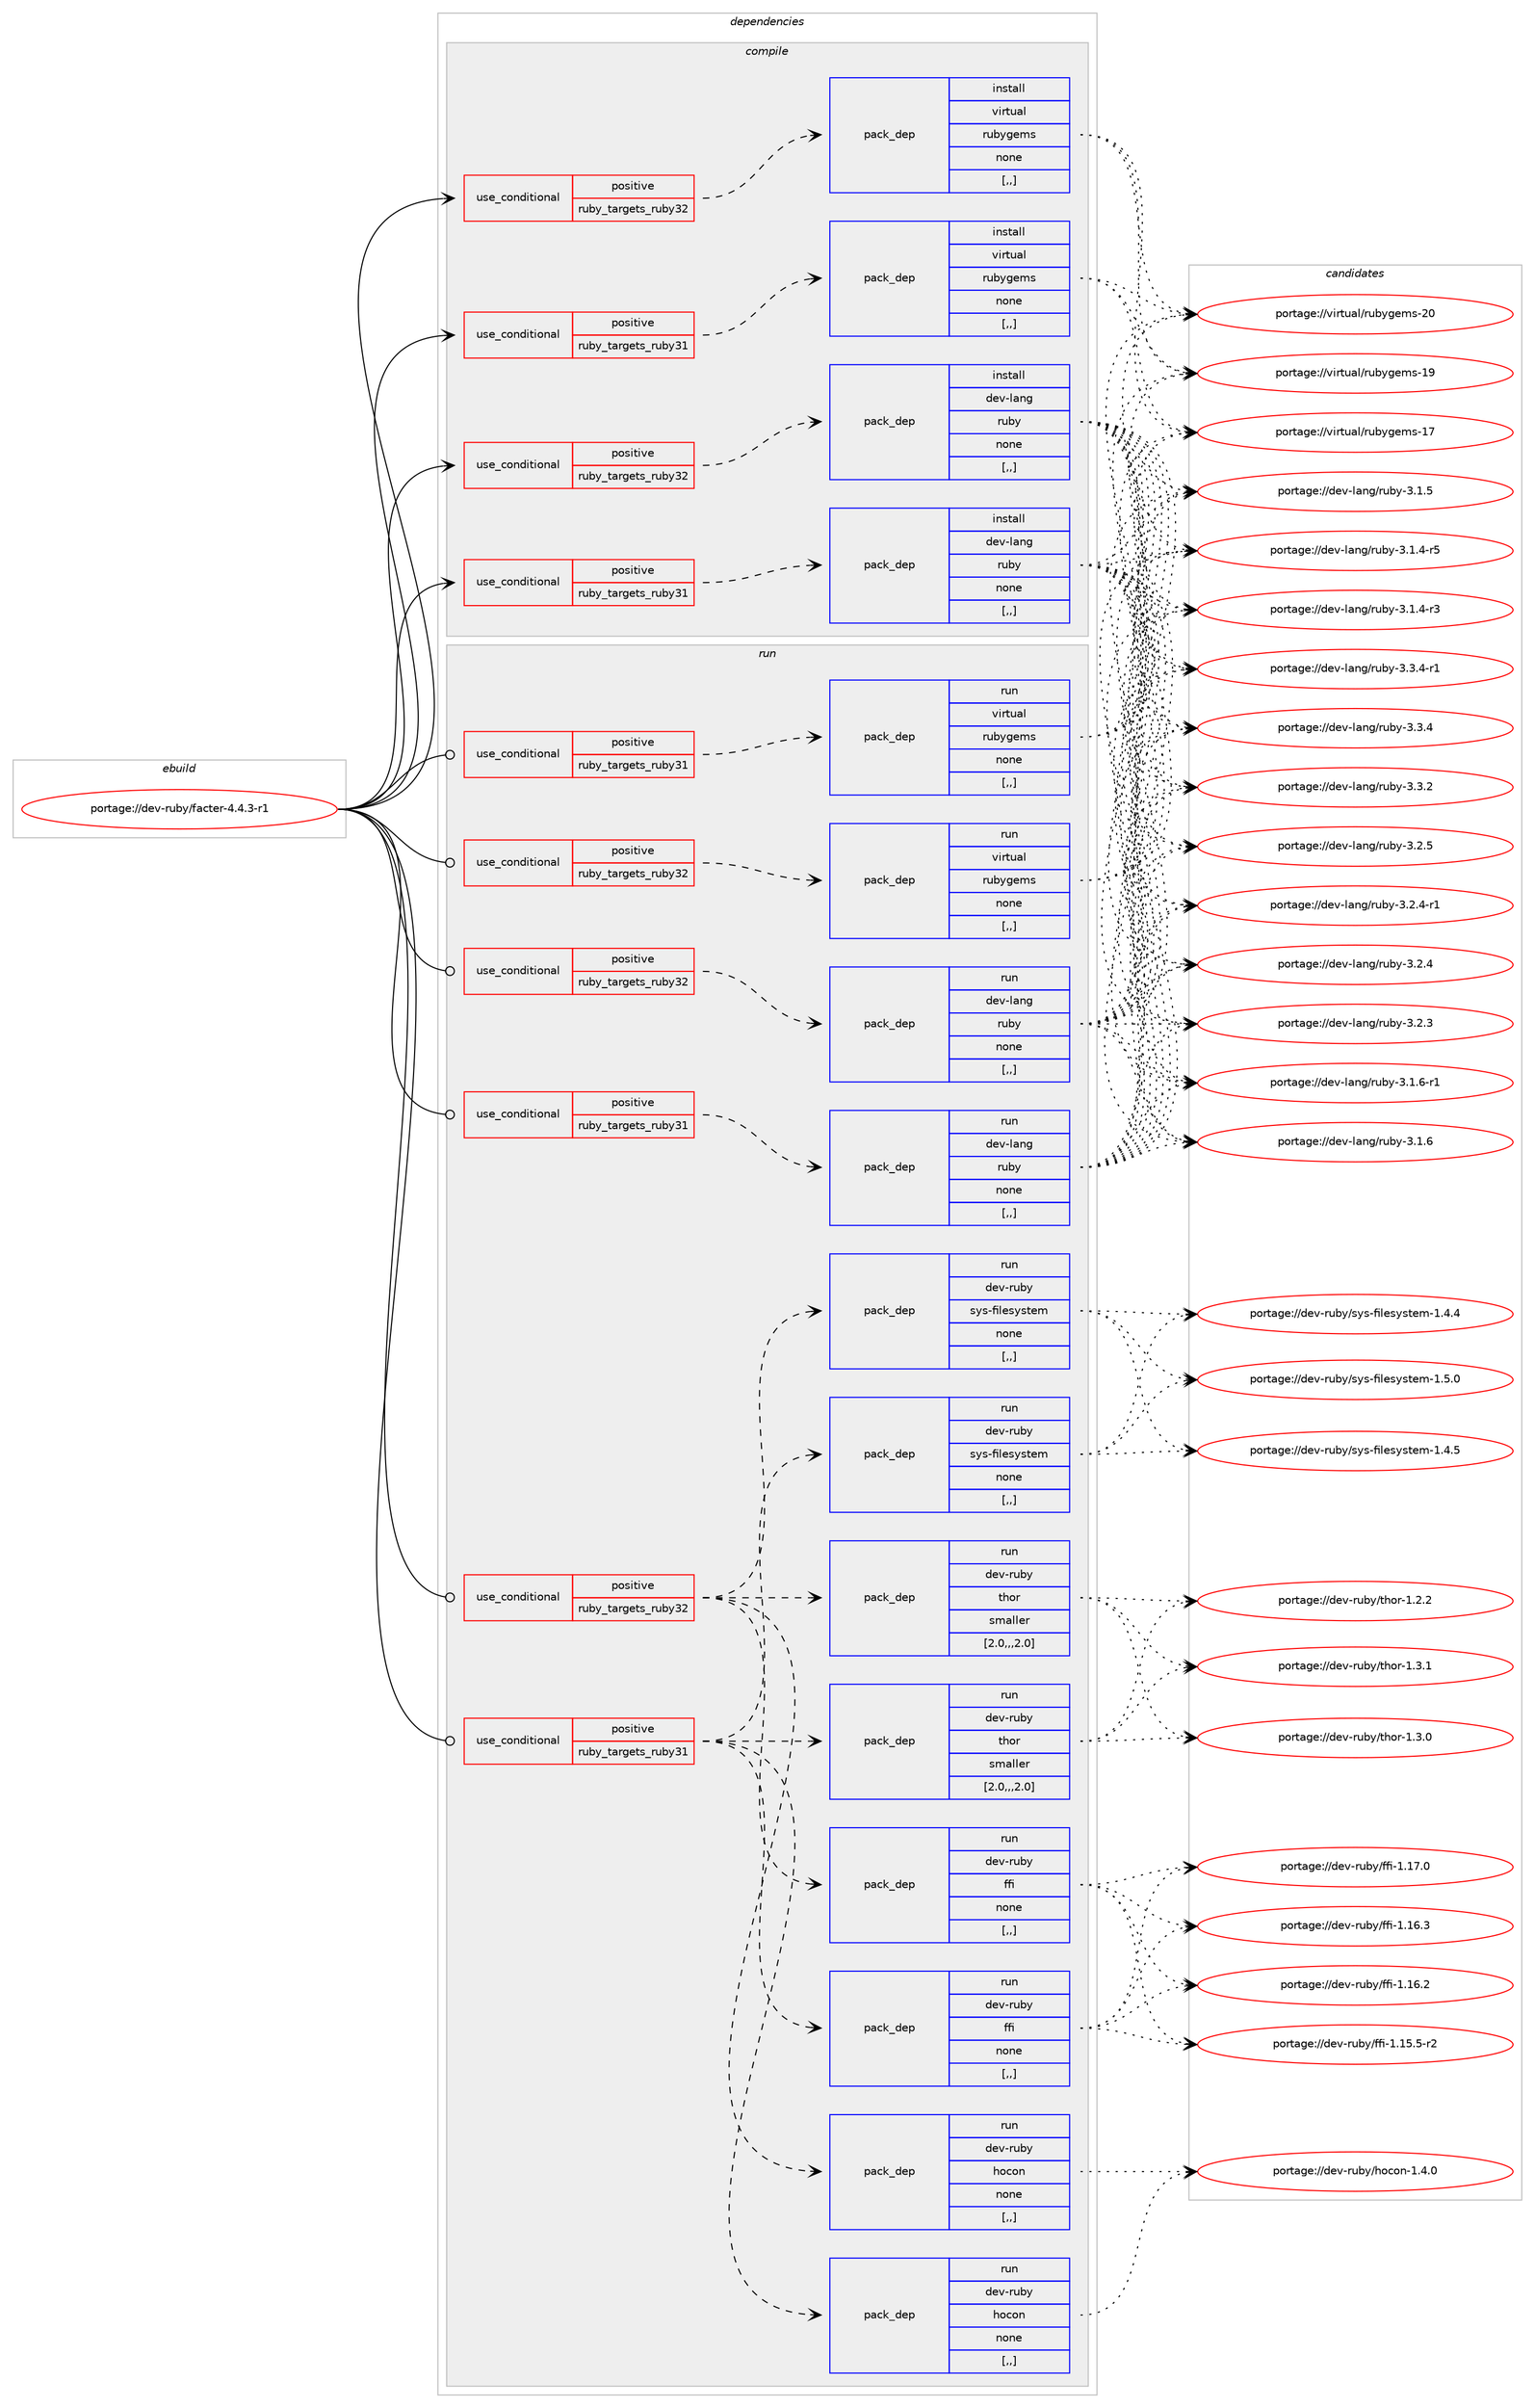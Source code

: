 digraph prolog {

# *************
# Graph options
# *************

newrank=true;
concentrate=true;
compound=true;
graph [rankdir=LR,fontname=Helvetica,fontsize=10,ranksep=1.5];#, ranksep=2.5, nodesep=0.2];
edge  [arrowhead=vee];
node  [fontname=Helvetica,fontsize=10];

# **********
# The ebuild
# **********

subgraph cluster_leftcol {
color=gray;
label=<<i>ebuild</i>>;
id [label="portage://dev-ruby/facter-4.4.3-r1", color=red, width=4, href="../dev-ruby/facter-4.4.3-r1.svg"];
}

# ****************
# The dependencies
# ****************

subgraph cluster_midcol {
color=gray;
label=<<i>dependencies</i>>;
subgraph cluster_compile {
fillcolor="#eeeeee";
style=filled;
label=<<i>compile</i>>;
subgraph cond47420 {
dependency183093 [label=<<TABLE BORDER="0" CELLBORDER="1" CELLSPACING="0" CELLPADDING="4"><TR><TD ROWSPAN="3" CELLPADDING="10">use_conditional</TD></TR><TR><TD>positive</TD></TR><TR><TD>ruby_targets_ruby31</TD></TR></TABLE>>, shape=none, color=red];
subgraph pack134359 {
dependency183094 [label=<<TABLE BORDER="0" CELLBORDER="1" CELLSPACING="0" CELLPADDING="4" WIDTH="220"><TR><TD ROWSPAN="6" CELLPADDING="30">pack_dep</TD></TR><TR><TD WIDTH="110">install</TD></TR><TR><TD>dev-lang</TD></TR><TR><TD>ruby</TD></TR><TR><TD>none</TD></TR><TR><TD>[,,]</TD></TR></TABLE>>, shape=none, color=blue];
}
dependency183093:e -> dependency183094:w [weight=20,style="dashed",arrowhead="vee"];
}
id:e -> dependency183093:w [weight=20,style="solid",arrowhead="vee"];
subgraph cond47421 {
dependency183095 [label=<<TABLE BORDER="0" CELLBORDER="1" CELLSPACING="0" CELLPADDING="4"><TR><TD ROWSPAN="3" CELLPADDING="10">use_conditional</TD></TR><TR><TD>positive</TD></TR><TR><TD>ruby_targets_ruby31</TD></TR></TABLE>>, shape=none, color=red];
subgraph pack134360 {
dependency183096 [label=<<TABLE BORDER="0" CELLBORDER="1" CELLSPACING="0" CELLPADDING="4" WIDTH="220"><TR><TD ROWSPAN="6" CELLPADDING="30">pack_dep</TD></TR><TR><TD WIDTH="110">install</TD></TR><TR><TD>virtual</TD></TR><TR><TD>rubygems</TD></TR><TR><TD>none</TD></TR><TR><TD>[,,]</TD></TR></TABLE>>, shape=none, color=blue];
}
dependency183095:e -> dependency183096:w [weight=20,style="dashed",arrowhead="vee"];
}
id:e -> dependency183095:w [weight=20,style="solid",arrowhead="vee"];
subgraph cond47422 {
dependency183097 [label=<<TABLE BORDER="0" CELLBORDER="1" CELLSPACING="0" CELLPADDING="4"><TR><TD ROWSPAN="3" CELLPADDING="10">use_conditional</TD></TR><TR><TD>positive</TD></TR><TR><TD>ruby_targets_ruby32</TD></TR></TABLE>>, shape=none, color=red];
subgraph pack134361 {
dependency183098 [label=<<TABLE BORDER="0" CELLBORDER="1" CELLSPACING="0" CELLPADDING="4" WIDTH="220"><TR><TD ROWSPAN="6" CELLPADDING="30">pack_dep</TD></TR><TR><TD WIDTH="110">install</TD></TR><TR><TD>dev-lang</TD></TR><TR><TD>ruby</TD></TR><TR><TD>none</TD></TR><TR><TD>[,,]</TD></TR></TABLE>>, shape=none, color=blue];
}
dependency183097:e -> dependency183098:w [weight=20,style="dashed",arrowhead="vee"];
}
id:e -> dependency183097:w [weight=20,style="solid",arrowhead="vee"];
subgraph cond47423 {
dependency183099 [label=<<TABLE BORDER="0" CELLBORDER="1" CELLSPACING="0" CELLPADDING="4"><TR><TD ROWSPAN="3" CELLPADDING="10">use_conditional</TD></TR><TR><TD>positive</TD></TR><TR><TD>ruby_targets_ruby32</TD></TR></TABLE>>, shape=none, color=red];
subgraph pack134362 {
dependency183100 [label=<<TABLE BORDER="0" CELLBORDER="1" CELLSPACING="0" CELLPADDING="4" WIDTH="220"><TR><TD ROWSPAN="6" CELLPADDING="30">pack_dep</TD></TR><TR><TD WIDTH="110">install</TD></TR><TR><TD>virtual</TD></TR><TR><TD>rubygems</TD></TR><TR><TD>none</TD></TR><TR><TD>[,,]</TD></TR></TABLE>>, shape=none, color=blue];
}
dependency183099:e -> dependency183100:w [weight=20,style="dashed",arrowhead="vee"];
}
id:e -> dependency183099:w [weight=20,style="solid",arrowhead="vee"];
}
subgraph cluster_compileandrun {
fillcolor="#eeeeee";
style=filled;
label=<<i>compile and run</i>>;
}
subgraph cluster_run {
fillcolor="#eeeeee";
style=filled;
label=<<i>run</i>>;
subgraph cond47424 {
dependency183101 [label=<<TABLE BORDER="0" CELLBORDER="1" CELLSPACING="0" CELLPADDING="4"><TR><TD ROWSPAN="3" CELLPADDING="10">use_conditional</TD></TR><TR><TD>positive</TD></TR><TR><TD>ruby_targets_ruby31</TD></TR></TABLE>>, shape=none, color=red];
subgraph pack134363 {
dependency183102 [label=<<TABLE BORDER="0" CELLBORDER="1" CELLSPACING="0" CELLPADDING="4" WIDTH="220"><TR><TD ROWSPAN="6" CELLPADDING="30">pack_dep</TD></TR><TR><TD WIDTH="110">run</TD></TR><TR><TD>dev-lang</TD></TR><TR><TD>ruby</TD></TR><TR><TD>none</TD></TR><TR><TD>[,,]</TD></TR></TABLE>>, shape=none, color=blue];
}
dependency183101:e -> dependency183102:w [weight=20,style="dashed",arrowhead="vee"];
}
id:e -> dependency183101:w [weight=20,style="solid",arrowhead="odot"];
subgraph cond47425 {
dependency183103 [label=<<TABLE BORDER="0" CELLBORDER="1" CELLSPACING="0" CELLPADDING="4"><TR><TD ROWSPAN="3" CELLPADDING="10">use_conditional</TD></TR><TR><TD>positive</TD></TR><TR><TD>ruby_targets_ruby31</TD></TR></TABLE>>, shape=none, color=red];
subgraph pack134364 {
dependency183104 [label=<<TABLE BORDER="0" CELLBORDER="1" CELLSPACING="0" CELLPADDING="4" WIDTH="220"><TR><TD ROWSPAN="6" CELLPADDING="30">pack_dep</TD></TR><TR><TD WIDTH="110">run</TD></TR><TR><TD>dev-ruby</TD></TR><TR><TD>hocon</TD></TR><TR><TD>none</TD></TR><TR><TD>[,,]</TD></TR></TABLE>>, shape=none, color=blue];
}
dependency183103:e -> dependency183104:w [weight=20,style="dashed",arrowhead="vee"];
subgraph pack134365 {
dependency183105 [label=<<TABLE BORDER="0" CELLBORDER="1" CELLSPACING="0" CELLPADDING="4" WIDTH="220"><TR><TD ROWSPAN="6" CELLPADDING="30">pack_dep</TD></TR><TR><TD WIDTH="110">run</TD></TR><TR><TD>dev-ruby</TD></TR><TR><TD>thor</TD></TR><TR><TD>smaller</TD></TR><TR><TD>[2.0,,,2.0]</TD></TR></TABLE>>, shape=none, color=blue];
}
dependency183103:e -> dependency183105:w [weight=20,style="dashed",arrowhead="vee"];
subgraph pack134366 {
dependency183106 [label=<<TABLE BORDER="0" CELLBORDER="1" CELLSPACING="0" CELLPADDING="4" WIDTH="220"><TR><TD ROWSPAN="6" CELLPADDING="30">pack_dep</TD></TR><TR><TD WIDTH="110">run</TD></TR><TR><TD>dev-ruby</TD></TR><TR><TD>ffi</TD></TR><TR><TD>none</TD></TR><TR><TD>[,,]</TD></TR></TABLE>>, shape=none, color=blue];
}
dependency183103:e -> dependency183106:w [weight=20,style="dashed",arrowhead="vee"];
subgraph pack134367 {
dependency183107 [label=<<TABLE BORDER="0" CELLBORDER="1" CELLSPACING="0" CELLPADDING="4" WIDTH="220"><TR><TD ROWSPAN="6" CELLPADDING="30">pack_dep</TD></TR><TR><TD WIDTH="110">run</TD></TR><TR><TD>dev-ruby</TD></TR><TR><TD>sys-filesystem</TD></TR><TR><TD>none</TD></TR><TR><TD>[,,]</TD></TR></TABLE>>, shape=none, color=blue];
}
dependency183103:e -> dependency183107:w [weight=20,style="dashed",arrowhead="vee"];
}
id:e -> dependency183103:w [weight=20,style="solid",arrowhead="odot"];
subgraph cond47426 {
dependency183108 [label=<<TABLE BORDER="0" CELLBORDER="1" CELLSPACING="0" CELLPADDING="4"><TR><TD ROWSPAN="3" CELLPADDING="10">use_conditional</TD></TR><TR><TD>positive</TD></TR><TR><TD>ruby_targets_ruby31</TD></TR></TABLE>>, shape=none, color=red];
subgraph pack134368 {
dependency183109 [label=<<TABLE BORDER="0" CELLBORDER="1" CELLSPACING="0" CELLPADDING="4" WIDTH="220"><TR><TD ROWSPAN="6" CELLPADDING="30">pack_dep</TD></TR><TR><TD WIDTH="110">run</TD></TR><TR><TD>virtual</TD></TR><TR><TD>rubygems</TD></TR><TR><TD>none</TD></TR><TR><TD>[,,]</TD></TR></TABLE>>, shape=none, color=blue];
}
dependency183108:e -> dependency183109:w [weight=20,style="dashed",arrowhead="vee"];
}
id:e -> dependency183108:w [weight=20,style="solid",arrowhead="odot"];
subgraph cond47427 {
dependency183110 [label=<<TABLE BORDER="0" CELLBORDER="1" CELLSPACING="0" CELLPADDING="4"><TR><TD ROWSPAN="3" CELLPADDING="10">use_conditional</TD></TR><TR><TD>positive</TD></TR><TR><TD>ruby_targets_ruby32</TD></TR></TABLE>>, shape=none, color=red];
subgraph pack134369 {
dependency183111 [label=<<TABLE BORDER="0" CELLBORDER="1" CELLSPACING="0" CELLPADDING="4" WIDTH="220"><TR><TD ROWSPAN="6" CELLPADDING="30">pack_dep</TD></TR><TR><TD WIDTH="110">run</TD></TR><TR><TD>dev-lang</TD></TR><TR><TD>ruby</TD></TR><TR><TD>none</TD></TR><TR><TD>[,,]</TD></TR></TABLE>>, shape=none, color=blue];
}
dependency183110:e -> dependency183111:w [weight=20,style="dashed",arrowhead="vee"];
}
id:e -> dependency183110:w [weight=20,style="solid",arrowhead="odot"];
subgraph cond47428 {
dependency183112 [label=<<TABLE BORDER="0" CELLBORDER="1" CELLSPACING="0" CELLPADDING="4"><TR><TD ROWSPAN="3" CELLPADDING="10">use_conditional</TD></TR><TR><TD>positive</TD></TR><TR><TD>ruby_targets_ruby32</TD></TR></TABLE>>, shape=none, color=red];
subgraph pack134370 {
dependency183113 [label=<<TABLE BORDER="0" CELLBORDER="1" CELLSPACING="0" CELLPADDING="4" WIDTH="220"><TR><TD ROWSPAN="6" CELLPADDING="30">pack_dep</TD></TR><TR><TD WIDTH="110">run</TD></TR><TR><TD>dev-ruby</TD></TR><TR><TD>hocon</TD></TR><TR><TD>none</TD></TR><TR><TD>[,,]</TD></TR></TABLE>>, shape=none, color=blue];
}
dependency183112:e -> dependency183113:w [weight=20,style="dashed",arrowhead="vee"];
subgraph pack134371 {
dependency183114 [label=<<TABLE BORDER="0" CELLBORDER="1" CELLSPACING="0" CELLPADDING="4" WIDTH="220"><TR><TD ROWSPAN="6" CELLPADDING="30">pack_dep</TD></TR><TR><TD WIDTH="110">run</TD></TR><TR><TD>dev-ruby</TD></TR><TR><TD>thor</TD></TR><TR><TD>smaller</TD></TR><TR><TD>[2.0,,,2.0]</TD></TR></TABLE>>, shape=none, color=blue];
}
dependency183112:e -> dependency183114:w [weight=20,style="dashed",arrowhead="vee"];
subgraph pack134372 {
dependency183115 [label=<<TABLE BORDER="0" CELLBORDER="1" CELLSPACING="0" CELLPADDING="4" WIDTH="220"><TR><TD ROWSPAN="6" CELLPADDING="30">pack_dep</TD></TR><TR><TD WIDTH="110">run</TD></TR><TR><TD>dev-ruby</TD></TR><TR><TD>ffi</TD></TR><TR><TD>none</TD></TR><TR><TD>[,,]</TD></TR></TABLE>>, shape=none, color=blue];
}
dependency183112:e -> dependency183115:w [weight=20,style="dashed",arrowhead="vee"];
subgraph pack134373 {
dependency183116 [label=<<TABLE BORDER="0" CELLBORDER="1" CELLSPACING="0" CELLPADDING="4" WIDTH="220"><TR><TD ROWSPAN="6" CELLPADDING="30">pack_dep</TD></TR><TR><TD WIDTH="110">run</TD></TR><TR><TD>dev-ruby</TD></TR><TR><TD>sys-filesystem</TD></TR><TR><TD>none</TD></TR><TR><TD>[,,]</TD></TR></TABLE>>, shape=none, color=blue];
}
dependency183112:e -> dependency183116:w [weight=20,style="dashed",arrowhead="vee"];
}
id:e -> dependency183112:w [weight=20,style="solid",arrowhead="odot"];
subgraph cond47429 {
dependency183117 [label=<<TABLE BORDER="0" CELLBORDER="1" CELLSPACING="0" CELLPADDING="4"><TR><TD ROWSPAN="3" CELLPADDING="10">use_conditional</TD></TR><TR><TD>positive</TD></TR><TR><TD>ruby_targets_ruby32</TD></TR></TABLE>>, shape=none, color=red];
subgraph pack134374 {
dependency183118 [label=<<TABLE BORDER="0" CELLBORDER="1" CELLSPACING="0" CELLPADDING="4" WIDTH="220"><TR><TD ROWSPAN="6" CELLPADDING="30">pack_dep</TD></TR><TR><TD WIDTH="110">run</TD></TR><TR><TD>virtual</TD></TR><TR><TD>rubygems</TD></TR><TR><TD>none</TD></TR><TR><TD>[,,]</TD></TR></TABLE>>, shape=none, color=blue];
}
dependency183117:e -> dependency183118:w [weight=20,style="dashed",arrowhead="vee"];
}
id:e -> dependency183117:w [weight=20,style="solid",arrowhead="odot"];
}
}

# **************
# The candidates
# **************

subgraph cluster_choices {
rank=same;
color=gray;
label=<<i>candidates</i>>;

subgraph choice134359 {
color=black;
nodesep=1;
choice100101118451089711010347114117981214551465146524511449 [label="portage://dev-lang/ruby-3.3.4-r1", color=red, width=4,href="../dev-lang/ruby-3.3.4-r1.svg"];
choice10010111845108971101034711411798121455146514652 [label="portage://dev-lang/ruby-3.3.4", color=red, width=4,href="../dev-lang/ruby-3.3.4.svg"];
choice10010111845108971101034711411798121455146514650 [label="portage://dev-lang/ruby-3.3.2", color=red, width=4,href="../dev-lang/ruby-3.3.2.svg"];
choice10010111845108971101034711411798121455146504653 [label="portage://dev-lang/ruby-3.2.5", color=red, width=4,href="../dev-lang/ruby-3.2.5.svg"];
choice100101118451089711010347114117981214551465046524511449 [label="portage://dev-lang/ruby-3.2.4-r1", color=red, width=4,href="../dev-lang/ruby-3.2.4-r1.svg"];
choice10010111845108971101034711411798121455146504652 [label="portage://dev-lang/ruby-3.2.4", color=red, width=4,href="../dev-lang/ruby-3.2.4.svg"];
choice10010111845108971101034711411798121455146504651 [label="portage://dev-lang/ruby-3.2.3", color=red, width=4,href="../dev-lang/ruby-3.2.3.svg"];
choice100101118451089711010347114117981214551464946544511449 [label="portage://dev-lang/ruby-3.1.6-r1", color=red, width=4,href="../dev-lang/ruby-3.1.6-r1.svg"];
choice10010111845108971101034711411798121455146494654 [label="portage://dev-lang/ruby-3.1.6", color=red, width=4,href="../dev-lang/ruby-3.1.6.svg"];
choice10010111845108971101034711411798121455146494653 [label="portage://dev-lang/ruby-3.1.5", color=red, width=4,href="../dev-lang/ruby-3.1.5.svg"];
choice100101118451089711010347114117981214551464946524511453 [label="portage://dev-lang/ruby-3.1.4-r5", color=red, width=4,href="../dev-lang/ruby-3.1.4-r5.svg"];
choice100101118451089711010347114117981214551464946524511451 [label="portage://dev-lang/ruby-3.1.4-r3", color=red, width=4,href="../dev-lang/ruby-3.1.4-r3.svg"];
dependency183094:e -> choice100101118451089711010347114117981214551465146524511449:w [style=dotted,weight="100"];
dependency183094:e -> choice10010111845108971101034711411798121455146514652:w [style=dotted,weight="100"];
dependency183094:e -> choice10010111845108971101034711411798121455146514650:w [style=dotted,weight="100"];
dependency183094:e -> choice10010111845108971101034711411798121455146504653:w [style=dotted,weight="100"];
dependency183094:e -> choice100101118451089711010347114117981214551465046524511449:w [style=dotted,weight="100"];
dependency183094:e -> choice10010111845108971101034711411798121455146504652:w [style=dotted,weight="100"];
dependency183094:e -> choice10010111845108971101034711411798121455146504651:w [style=dotted,weight="100"];
dependency183094:e -> choice100101118451089711010347114117981214551464946544511449:w [style=dotted,weight="100"];
dependency183094:e -> choice10010111845108971101034711411798121455146494654:w [style=dotted,weight="100"];
dependency183094:e -> choice10010111845108971101034711411798121455146494653:w [style=dotted,weight="100"];
dependency183094:e -> choice100101118451089711010347114117981214551464946524511453:w [style=dotted,weight="100"];
dependency183094:e -> choice100101118451089711010347114117981214551464946524511451:w [style=dotted,weight="100"];
}
subgraph choice134360 {
color=black;
nodesep=1;
choice118105114116117971084711411798121103101109115455048 [label="portage://virtual/rubygems-20", color=red, width=4,href="../virtual/rubygems-20.svg"];
choice118105114116117971084711411798121103101109115454957 [label="portage://virtual/rubygems-19", color=red, width=4,href="../virtual/rubygems-19.svg"];
choice118105114116117971084711411798121103101109115454955 [label="portage://virtual/rubygems-17", color=red, width=4,href="../virtual/rubygems-17.svg"];
dependency183096:e -> choice118105114116117971084711411798121103101109115455048:w [style=dotted,weight="100"];
dependency183096:e -> choice118105114116117971084711411798121103101109115454957:w [style=dotted,weight="100"];
dependency183096:e -> choice118105114116117971084711411798121103101109115454955:w [style=dotted,weight="100"];
}
subgraph choice134361 {
color=black;
nodesep=1;
choice100101118451089711010347114117981214551465146524511449 [label="portage://dev-lang/ruby-3.3.4-r1", color=red, width=4,href="../dev-lang/ruby-3.3.4-r1.svg"];
choice10010111845108971101034711411798121455146514652 [label="portage://dev-lang/ruby-3.3.4", color=red, width=4,href="../dev-lang/ruby-3.3.4.svg"];
choice10010111845108971101034711411798121455146514650 [label="portage://dev-lang/ruby-3.3.2", color=red, width=4,href="../dev-lang/ruby-3.3.2.svg"];
choice10010111845108971101034711411798121455146504653 [label="portage://dev-lang/ruby-3.2.5", color=red, width=4,href="../dev-lang/ruby-3.2.5.svg"];
choice100101118451089711010347114117981214551465046524511449 [label="portage://dev-lang/ruby-3.2.4-r1", color=red, width=4,href="../dev-lang/ruby-3.2.4-r1.svg"];
choice10010111845108971101034711411798121455146504652 [label="portage://dev-lang/ruby-3.2.4", color=red, width=4,href="../dev-lang/ruby-3.2.4.svg"];
choice10010111845108971101034711411798121455146504651 [label="portage://dev-lang/ruby-3.2.3", color=red, width=4,href="../dev-lang/ruby-3.2.3.svg"];
choice100101118451089711010347114117981214551464946544511449 [label="portage://dev-lang/ruby-3.1.6-r1", color=red, width=4,href="../dev-lang/ruby-3.1.6-r1.svg"];
choice10010111845108971101034711411798121455146494654 [label="portage://dev-lang/ruby-3.1.6", color=red, width=4,href="../dev-lang/ruby-3.1.6.svg"];
choice10010111845108971101034711411798121455146494653 [label="portage://dev-lang/ruby-3.1.5", color=red, width=4,href="../dev-lang/ruby-3.1.5.svg"];
choice100101118451089711010347114117981214551464946524511453 [label="portage://dev-lang/ruby-3.1.4-r5", color=red, width=4,href="../dev-lang/ruby-3.1.4-r5.svg"];
choice100101118451089711010347114117981214551464946524511451 [label="portage://dev-lang/ruby-3.1.4-r3", color=red, width=4,href="../dev-lang/ruby-3.1.4-r3.svg"];
dependency183098:e -> choice100101118451089711010347114117981214551465146524511449:w [style=dotted,weight="100"];
dependency183098:e -> choice10010111845108971101034711411798121455146514652:w [style=dotted,weight="100"];
dependency183098:e -> choice10010111845108971101034711411798121455146514650:w [style=dotted,weight="100"];
dependency183098:e -> choice10010111845108971101034711411798121455146504653:w [style=dotted,weight="100"];
dependency183098:e -> choice100101118451089711010347114117981214551465046524511449:w [style=dotted,weight="100"];
dependency183098:e -> choice10010111845108971101034711411798121455146504652:w [style=dotted,weight="100"];
dependency183098:e -> choice10010111845108971101034711411798121455146504651:w [style=dotted,weight="100"];
dependency183098:e -> choice100101118451089711010347114117981214551464946544511449:w [style=dotted,weight="100"];
dependency183098:e -> choice10010111845108971101034711411798121455146494654:w [style=dotted,weight="100"];
dependency183098:e -> choice10010111845108971101034711411798121455146494653:w [style=dotted,weight="100"];
dependency183098:e -> choice100101118451089711010347114117981214551464946524511453:w [style=dotted,weight="100"];
dependency183098:e -> choice100101118451089711010347114117981214551464946524511451:w [style=dotted,weight="100"];
}
subgraph choice134362 {
color=black;
nodesep=1;
choice118105114116117971084711411798121103101109115455048 [label="portage://virtual/rubygems-20", color=red, width=4,href="../virtual/rubygems-20.svg"];
choice118105114116117971084711411798121103101109115454957 [label="portage://virtual/rubygems-19", color=red, width=4,href="../virtual/rubygems-19.svg"];
choice118105114116117971084711411798121103101109115454955 [label="portage://virtual/rubygems-17", color=red, width=4,href="../virtual/rubygems-17.svg"];
dependency183100:e -> choice118105114116117971084711411798121103101109115455048:w [style=dotted,weight="100"];
dependency183100:e -> choice118105114116117971084711411798121103101109115454957:w [style=dotted,weight="100"];
dependency183100:e -> choice118105114116117971084711411798121103101109115454955:w [style=dotted,weight="100"];
}
subgraph choice134363 {
color=black;
nodesep=1;
choice100101118451089711010347114117981214551465146524511449 [label="portage://dev-lang/ruby-3.3.4-r1", color=red, width=4,href="../dev-lang/ruby-3.3.4-r1.svg"];
choice10010111845108971101034711411798121455146514652 [label="portage://dev-lang/ruby-3.3.4", color=red, width=4,href="../dev-lang/ruby-3.3.4.svg"];
choice10010111845108971101034711411798121455146514650 [label="portage://dev-lang/ruby-3.3.2", color=red, width=4,href="../dev-lang/ruby-3.3.2.svg"];
choice10010111845108971101034711411798121455146504653 [label="portage://dev-lang/ruby-3.2.5", color=red, width=4,href="../dev-lang/ruby-3.2.5.svg"];
choice100101118451089711010347114117981214551465046524511449 [label="portage://dev-lang/ruby-3.2.4-r1", color=red, width=4,href="../dev-lang/ruby-3.2.4-r1.svg"];
choice10010111845108971101034711411798121455146504652 [label="portage://dev-lang/ruby-3.2.4", color=red, width=4,href="../dev-lang/ruby-3.2.4.svg"];
choice10010111845108971101034711411798121455146504651 [label="portage://dev-lang/ruby-3.2.3", color=red, width=4,href="../dev-lang/ruby-3.2.3.svg"];
choice100101118451089711010347114117981214551464946544511449 [label="portage://dev-lang/ruby-3.1.6-r1", color=red, width=4,href="../dev-lang/ruby-3.1.6-r1.svg"];
choice10010111845108971101034711411798121455146494654 [label="portage://dev-lang/ruby-3.1.6", color=red, width=4,href="../dev-lang/ruby-3.1.6.svg"];
choice10010111845108971101034711411798121455146494653 [label="portage://dev-lang/ruby-3.1.5", color=red, width=4,href="../dev-lang/ruby-3.1.5.svg"];
choice100101118451089711010347114117981214551464946524511453 [label="portage://dev-lang/ruby-3.1.4-r5", color=red, width=4,href="../dev-lang/ruby-3.1.4-r5.svg"];
choice100101118451089711010347114117981214551464946524511451 [label="portage://dev-lang/ruby-3.1.4-r3", color=red, width=4,href="../dev-lang/ruby-3.1.4-r3.svg"];
dependency183102:e -> choice100101118451089711010347114117981214551465146524511449:w [style=dotted,weight="100"];
dependency183102:e -> choice10010111845108971101034711411798121455146514652:w [style=dotted,weight="100"];
dependency183102:e -> choice10010111845108971101034711411798121455146514650:w [style=dotted,weight="100"];
dependency183102:e -> choice10010111845108971101034711411798121455146504653:w [style=dotted,weight="100"];
dependency183102:e -> choice100101118451089711010347114117981214551465046524511449:w [style=dotted,weight="100"];
dependency183102:e -> choice10010111845108971101034711411798121455146504652:w [style=dotted,weight="100"];
dependency183102:e -> choice10010111845108971101034711411798121455146504651:w [style=dotted,weight="100"];
dependency183102:e -> choice100101118451089711010347114117981214551464946544511449:w [style=dotted,weight="100"];
dependency183102:e -> choice10010111845108971101034711411798121455146494654:w [style=dotted,weight="100"];
dependency183102:e -> choice10010111845108971101034711411798121455146494653:w [style=dotted,weight="100"];
dependency183102:e -> choice100101118451089711010347114117981214551464946524511453:w [style=dotted,weight="100"];
dependency183102:e -> choice100101118451089711010347114117981214551464946524511451:w [style=dotted,weight="100"];
}
subgraph choice134364 {
color=black;
nodesep=1;
choice10010111845114117981214710411199111110454946524648 [label="portage://dev-ruby/hocon-1.4.0", color=red, width=4,href="../dev-ruby/hocon-1.4.0.svg"];
dependency183104:e -> choice10010111845114117981214710411199111110454946524648:w [style=dotted,weight="100"];
}
subgraph choice134365 {
color=black;
nodesep=1;
choice100101118451141179812147116104111114454946514649 [label="portage://dev-ruby/thor-1.3.1", color=red, width=4,href="../dev-ruby/thor-1.3.1.svg"];
choice100101118451141179812147116104111114454946514648 [label="portage://dev-ruby/thor-1.3.0", color=red, width=4,href="../dev-ruby/thor-1.3.0.svg"];
choice100101118451141179812147116104111114454946504650 [label="portage://dev-ruby/thor-1.2.2", color=red, width=4,href="../dev-ruby/thor-1.2.2.svg"];
dependency183105:e -> choice100101118451141179812147116104111114454946514649:w [style=dotted,weight="100"];
dependency183105:e -> choice100101118451141179812147116104111114454946514648:w [style=dotted,weight="100"];
dependency183105:e -> choice100101118451141179812147116104111114454946504650:w [style=dotted,weight="100"];
}
subgraph choice134366 {
color=black;
nodesep=1;
choice10010111845114117981214710210210545494649554648 [label="portage://dev-ruby/ffi-1.17.0", color=red, width=4,href="../dev-ruby/ffi-1.17.0.svg"];
choice10010111845114117981214710210210545494649544651 [label="portage://dev-ruby/ffi-1.16.3", color=red, width=4,href="../dev-ruby/ffi-1.16.3.svg"];
choice10010111845114117981214710210210545494649544650 [label="portage://dev-ruby/ffi-1.16.2", color=red, width=4,href="../dev-ruby/ffi-1.16.2.svg"];
choice100101118451141179812147102102105454946495346534511450 [label="portage://dev-ruby/ffi-1.15.5-r2", color=red, width=4,href="../dev-ruby/ffi-1.15.5-r2.svg"];
dependency183106:e -> choice10010111845114117981214710210210545494649554648:w [style=dotted,weight="100"];
dependency183106:e -> choice10010111845114117981214710210210545494649544651:w [style=dotted,weight="100"];
dependency183106:e -> choice10010111845114117981214710210210545494649544650:w [style=dotted,weight="100"];
dependency183106:e -> choice100101118451141179812147102102105454946495346534511450:w [style=dotted,weight="100"];
}
subgraph choice134367 {
color=black;
nodesep=1;
choice10010111845114117981214711512111545102105108101115121115116101109454946534648 [label="portage://dev-ruby/sys-filesystem-1.5.0", color=red, width=4,href="../dev-ruby/sys-filesystem-1.5.0.svg"];
choice10010111845114117981214711512111545102105108101115121115116101109454946524653 [label="portage://dev-ruby/sys-filesystem-1.4.5", color=red, width=4,href="../dev-ruby/sys-filesystem-1.4.5.svg"];
choice10010111845114117981214711512111545102105108101115121115116101109454946524652 [label="portage://dev-ruby/sys-filesystem-1.4.4", color=red, width=4,href="../dev-ruby/sys-filesystem-1.4.4.svg"];
dependency183107:e -> choice10010111845114117981214711512111545102105108101115121115116101109454946534648:w [style=dotted,weight="100"];
dependency183107:e -> choice10010111845114117981214711512111545102105108101115121115116101109454946524653:w [style=dotted,weight="100"];
dependency183107:e -> choice10010111845114117981214711512111545102105108101115121115116101109454946524652:w [style=dotted,weight="100"];
}
subgraph choice134368 {
color=black;
nodesep=1;
choice118105114116117971084711411798121103101109115455048 [label="portage://virtual/rubygems-20", color=red, width=4,href="../virtual/rubygems-20.svg"];
choice118105114116117971084711411798121103101109115454957 [label="portage://virtual/rubygems-19", color=red, width=4,href="../virtual/rubygems-19.svg"];
choice118105114116117971084711411798121103101109115454955 [label="portage://virtual/rubygems-17", color=red, width=4,href="../virtual/rubygems-17.svg"];
dependency183109:e -> choice118105114116117971084711411798121103101109115455048:w [style=dotted,weight="100"];
dependency183109:e -> choice118105114116117971084711411798121103101109115454957:w [style=dotted,weight="100"];
dependency183109:e -> choice118105114116117971084711411798121103101109115454955:w [style=dotted,weight="100"];
}
subgraph choice134369 {
color=black;
nodesep=1;
choice100101118451089711010347114117981214551465146524511449 [label="portage://dev-lang/ruby-3.3.4-r1", color=red, width=4,href="../dev-lang/ruby-3.3.4-r1.svg"];
choice10010111845108971101034711411798121455146514652 [label="portage://dev-lang/ruby-3.3.4", color=red, width=4,href="../dev-lang/ruby-3.3.4.svg"];
choice10010111845108971101034711411798121455146514650 [label="portage://dev-lang/ruby-3.3.2", color=red, width=4,href="../dev-lang/ruby-3.3.2.svg"];
choice10010111845108971101034711411798121455146504653 [label="portage://dev-lang/ruby-3.2.5", color=red, width=4,href="../dev-lang/ruby-3.2.5.svg"];
choice100101118451089711010347114117981214551465046524511449 [label="portage://dev-lang/ruby-3.2.4-r1", color=red, width=4,href="../dev-lang/ruby-3.2.4-r1.svg"];
choice10010111845108971101034711411798121455146504652 [label="portage://dev-lang/ruby-3.2.4", color=red, width=4,href="../dev-lang/ruby-3.2.4.svg"];
choice10010111845108971101034711411798121455146504651 [label="portage://dev-lang/ruby-3.2.3", color=red, width=4,href="../dev-lang/ruby-3.2.3.svg"];
choice100101118451089711010347114117981214551464946544511449 [label="portage://dev-lang/ruby-3.1.6-r1", color=red, width=4,href="../dev-lang/ruby-3.1.6-r1.svg"];
choice10010111845108971101034711411798121455146494654 [label="portage://dev-lang/ruby-3.1.6", color=red, width=4,href="../dev-lang/ruby-3.1.6.svg"];
choice10010111845108971101034711411798121455146494653 [label="portage://dev-lang/ruby-3.1.5", color=red, width=4,href="../dev-lang/ruby-3.1.5.svg"];
choice100101118451089711010347114117981214551464946524511453 [label="portage://dev-lang/ruby-3.1.4-r5", color=red, width=4,href="../dev-lang/ruby-3.1.4-r5.svg"];
choice100101118451089711010347114117981214551464946524511451 [label="portage://dev-lang/ruby-3.1.4-r3", color=red, width=4,href="../dev-lang/ruby-3.1.4-r3.svg"];
dependency183111:e -> choice100101118451089711010347114117981214551465146524511449:w [style=dotted,weight="100"];
dependency183111:e -> choice10010111845108971101034711411798121455146514652:w [style=dotted,weight="100"];
dependency183111:e -> choice10010111845108971101034711411798121455146514650:w [style=dotted,weight="100"];
dependency183111:e -> choice10010111845108971101034711411798121455146504653:w [style=dotted,weight="100"];
dependency183111:e -> choice100101118451089711010347114117981214551465046524511449:w [style=dotted,weight="100"];
dependency183111:e -> choice10010111845108971101034711411798121455146504652:w [style=dotted,weight="100"];
dependency183111:e -> choice10010111845108971101034711411798121455146504651:w [style=dotted,weight="100"];
dependency183111:e -> choice100101118451089711010347114117981214551464946544511449:w [style=dotted,weight="100"];
dependency183111:e -> choice10010111845108971101034711411798121455146494654:w [style=dotted,weight="100"];
dependency183111:e -> choice10010111845108971101034711411798121455146494653:w [style=dotted,weight="100"];
dependency183111:e -> choice100101118451089711010347114117981214551464946524511453:w [style=dotted,weight="100"];
dependency183111:e -> choice100101118451089711010347114117981214551464946524511451:w [style=dotted,weight="100"];
}
subgraph choice134370 {
color=black;
nodesep=1;
choice10010111845114117981214710411199111110454946524648 [label="portage://dev-ruby/hocon-1.4.0", color=red, width=4,href="../dev-ruby/hocon-1.4.0.svg"];
dependency183113:e -> choice10010111845114117981214710411199111110454946524648:w [style=dotted,weight="100"];
}
subgraph choice134371 {
color=black;
nodesep=1;
choice100101118451141179812147116104111114454946514649 [label="portage://dev-ruby/thor-1.3.1", color=red, width=4,href="../dev-ruby/thor-1.3.1.svg"];
choice100101118451141179812147116104111114454946514648 [label="portage://dev-ruby/thor-1.3.0", color=red, width=4,href="../dev-ruby/thor-1.3.0.svg"];
choice100101118451141179812147116104111114454946504650 [label="portage://dev-ruby/thor-1.2.2", color=red, width=4,href="../dev-ruby/thor-1.2.2.svg"];
dependency183114:e -> choice100101118451141179812147116104111114454946514649:w [style=dotted,weight="100"];
dependency183114:e -> choice100101118451141179812147116104111114454946514648:w [style=dotted,weight="100"];
dependency183114:e -> choice100101118451141179812147116104111114454946504650:w [style=dotted,weight="100"];
}
subgraph choice134372 {
color=black;
nodesep=1;
choice10010111845114117981214710210210545494649554648 [label="portage://dev-ruby/ffi-1.17.0", color=red, width=4,href="../dev-ruby/ffi-1.17.0.svg"];
choice10010111845114117981214710210210545494649544651 [label="portage://dev-ruby/ffi-1.16.3", color=red, width=4,href="../dev-ruby/ffi-1.16.3.svg"];
choice10010111845114117981214710210210545494649544650 [label="portage://dev-ruby/ffi-1.16.2", color=red, width=4,href="../dev-ruby/ffi-1.16.2.svg"];
choice100101118451141179812147102102105454946495346534511450 [label="portage://dev-ruby/ffi-1.15.5-r2", color=red, width=4,href="../dev-ruby/ffi-1.15.5-r2.svg"];
dependency183115:e -> choice10010111845114117981214710210210545494649554648:w [style=dotted,weight="100"];
dependency183115:e -> choice10010111845114117981214710210210545494649544651:w [style=dotted,weight="100"];
dependency183115:e -> choice10010111845114117981214710210210545494649544650:w [style=dotted,weight="100"];
dependency183115:e -> choice100101118451141179812147102102105454946495346534511450:w [style=dotted,weight="100"];
}
subgraph choice134373 {
color=black;
nodesep=1;
choice10010111845114117981214711512111545102105108101115121115116101109454946534648 [label="portage://dev-ruby/sys-filesystem-1.5.0", color=red, width=4,href="../dev-ruby/sys-filesystem-1.5.0.svg"];
choice10010111845114117981214711512111545102105108101115121115116101109454946524653 [label="portage://dev-ruby/sys-filesystem-1.4.5", color=red, width=4,href="../dev-ruby/sys-filesystem-1.4.5.svg"];
choice10010111845114117981214711512111545102105108101115121115116101109454946524652 [label="portage://dev-ruby/sys-filesystem-1.4.4", color=red, width=4,href="../dev-ruby/sys-filesystem-1.4.4.svg"];
dependency183116:e -> choice10010111845114117981214711512111545102105108101115121115116101109454946534648:w [style=dotted,weight="100"];
dependency183116:e -> choice10010111845114117981214711512111545102105108101115121115116101109454946524653:w [style=dotted,weight="100"];
dependency183116:e -> choice10010111845114117981214711512111545102105108101115121115116101109454946524652:w [style=dotted,weight="100"];
}
subgraph choice134374 {
color=black;
nodesep=1;
choice118105114116117971084711411798121103101109115455048 [label="portage://virtual/rubygems-20", color=red, width=4,href="../virtual/rubygems-20.svg"];
choice118105114116117971084711411798121103101109115454957 [label="portage://virtual/rubygems-19", color=red, width=4,href="../virtual/rubygems-19.svg"];
choice118105114116117971084711411798121103101109115454955 [label="portage://virtual/rubygems-17", color=red, width=4,href="../virtual/rubygems-17.svg"];
dependency183118:e -> choice118105114116117971084711411798121103101109115455048:w [style=dotted,weight="100"];
dependency183118:e -> choice118105114116117971084711411798121103101109115454957:w [style=dotted,weight="100"];
dependency183118:e -> choice118105114116117971084711411798121103101109115454955:w [style=dotted,weight="100"];
}
}

}
